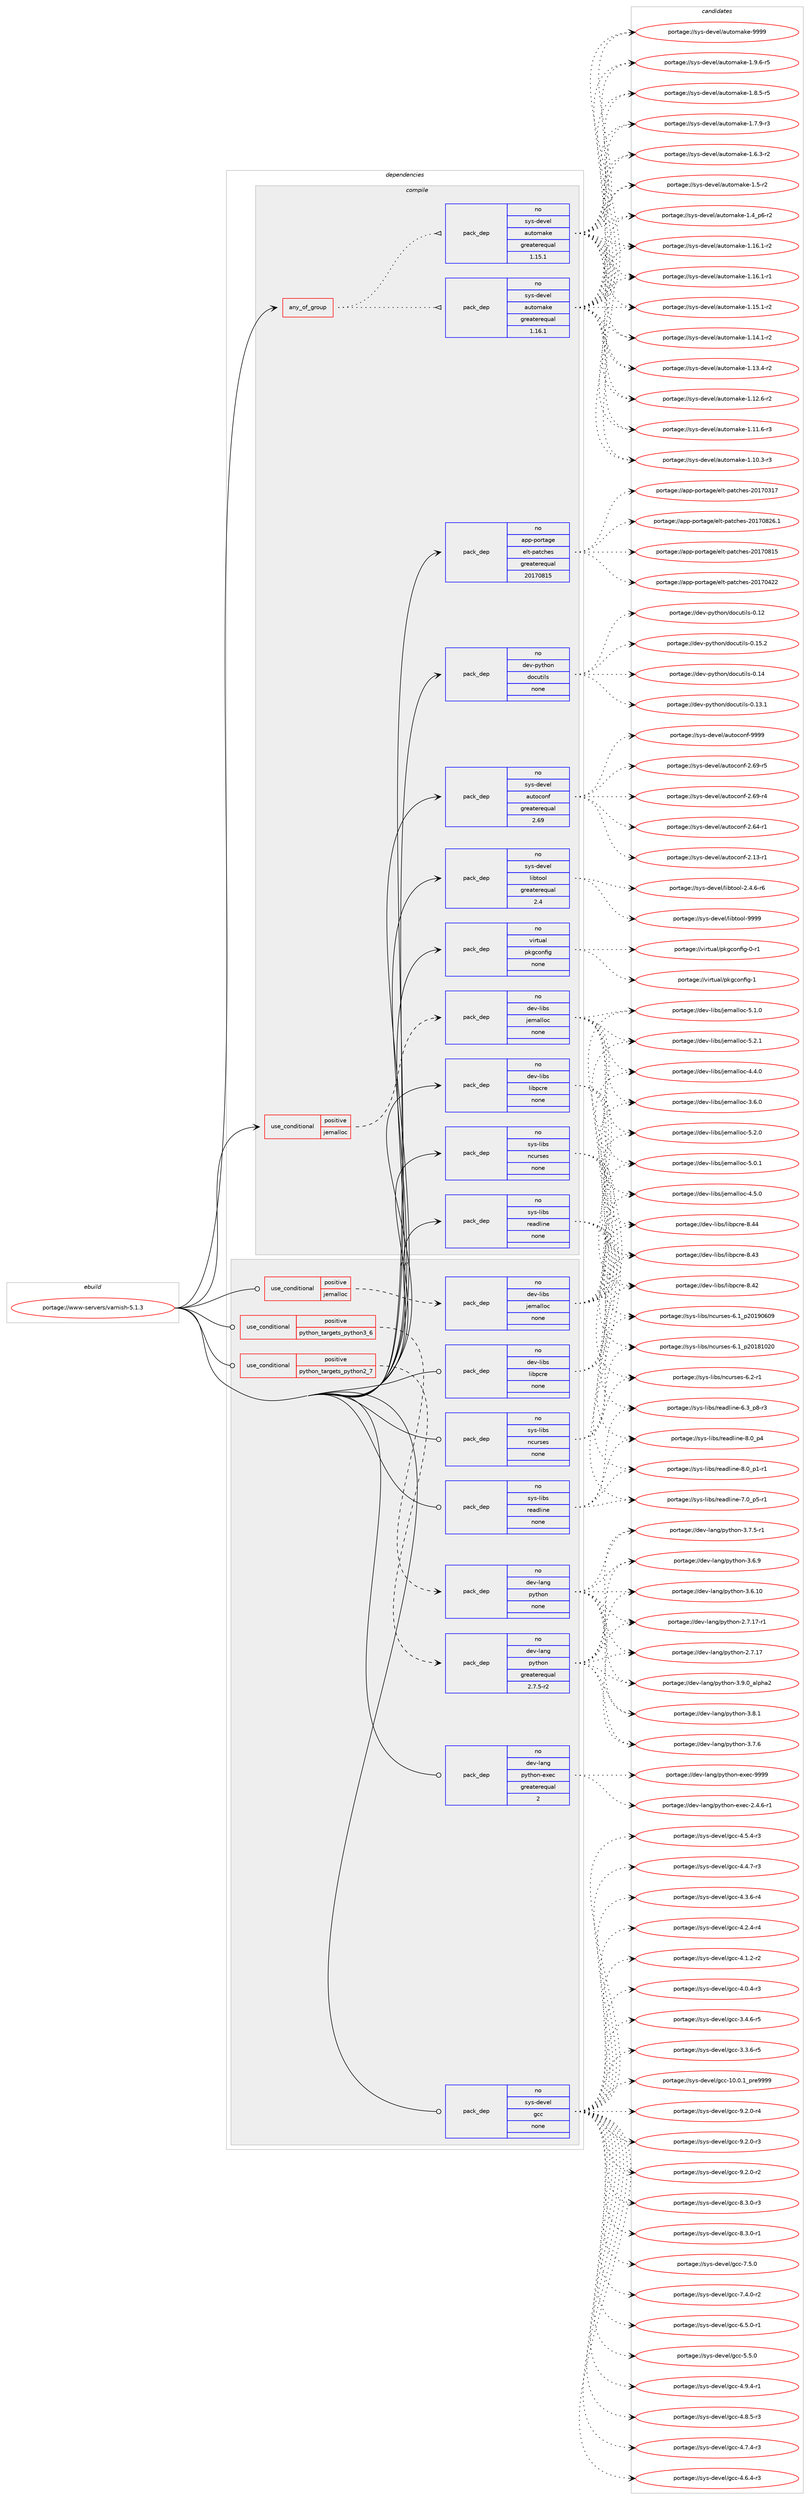 digraph prolog {

# *************
# Graph options
# *************

newrank=true;
concentrate=true;
compound=true;
graph [rankdir=LR,fontname=Helvetica,fontsize=10,ranksep=1.5];#, ranksep=2.5, nodesep=0.2];
edge  [arrowhead=vee];
node  [fontname=Helvetica,fontsize=10];

# **********
# The ebuild
# **********

subgraph cluster_leftcol {
color=gray;
rank=same;
label=<<i>ebuild</i>>;
id [label="portage://www-servers/varnish-5.1.3", color=red, width=4, href="../www-servers/varnish-5.1.3.svg"];
}

# ****************
# The dependencies
# ****************

subgraph cluster_midcol {
color=gray;
label=<<i>dependencies</i>>;
subgraph cluster_compile {
fillcolor="#eeeeee";
style=filled;
label=<<i>compile</i>>;
subgraph any447 {
dependency24217 [label=<<TABLE BORDER="0" CELLBORDER="1" CELLSPACING="0" CELLPADDING="4"><TR><TD CELLPADDING="10">any_of_group</TD></TR></TABLE>>, shape=none, color=red];subgraph pack20449 {
dependency24218 [label=<<TABLE BORDER="0" CELLBORDER="1" CELLSPACING="0" CELLPADDING="4" WIDTH="220"><TR><TD ROWSPAN="6" CELLPADDING="30">pack_dep</TD></TR><TR><TD WIDTH="110">no</TD></TR><TR><TD>sys-devel</TD></TR><TR><TD>automake</TD></TR><TR><TD>greaterequal</TD></TR><TR><TD>1.16.1</TD></TR></TABLE>>, shape=none, color=blue];
}
dependency24217:e -> dependency24218:w [weight=20,style="dotted",arrowhead="oinv"];
subgraph pack20450 {
dependency24219 [label=<<TABLE BORDER="0" CELLBORDER="1" CELLSPACING="0" CELLPADDING="4" WIDTH="220"><TR><TD ROWSPAN="6" CELLPADDING="30">pack_dep</TD></TR><TR><TD WIDTH="110">no</TD></TR><TR><TD>sys-devel</TD></TR><TR><TD>automake</TD></TR><TR><TD>greaterequal</TD></TR><TR><TD>1.15.1</TD></TR></TABLE>>, shape=none, color=blue];
}
dependency24217:e -> dependency24219:w [weight=20,style="dotted",arrowhead="oinv"];
}
id:e -> dependency24217:w [weight=20,style="solid",arrowhead="vee"];
subgraph cond3306 {
dependency24220 [label=<<TABLE BORDER="0" CELLBORDER="1" CELLSPACING="0" CELLPADDING="4"><TR><TD ROWSPAN="3" CELLPADDING="10">use_conditional</TD></TR><TR><TD>positive</TD></TR><TR><TD>jemalloc</TD></TR></TABLE>>, shape=none, color=red];
subgraph pack20451 {
dependency24221 [label=<<TABLE BORDER="0" CELLBORDER="1" CELLSPACING="0" CELLPADDING="4" WIDTH="220"><TR><TD ROWSPAN="6" CELLPADDING="30">pack_dep</TD></TR><TR><TD WIDTH="110">no</TD></TR><TR><TD>dev-libs</TD></TR><TR><TD>jemalloc</TD></TR><TR><TD>none</TD></TR><TR><TD></TD></TR></TABLE>>, shape=none, color=blue];
}
dependency24220:e -> dependency24221:w [weight=20,style="dashed",arrowhead="vee"];
}
id:e -> dependency24220:w [weight=20,style="solid",arrowhead="vee"];
subgraph pack20452 {
dependency24222 [label=<<TABLE BORDER="0" CELLBORDER="1" CELLSPACING="0" CELLPADDING="4" WIDTH="220"><TR><TD ROWSPAN="6" CELLPADDING="30">pack_dep</TD></TR><TR><TD WIDTH="110">no</TD></TR><TR><TD>app-portage</TD></TR><TR><TD>elt-patches</TD></TR><TR><TD>greaterequal</TD></TR><TR><TD>20170815</TD></TR></TABLE>>, shape=none, color=blue];
}
id:e -> dependency24222:w [weight=20,style="solid",arrowhead="vee"];
subgraph pack20453 {
dependency24223 [label=<<TABLE BORDER="0" CELLBORDER="1" CELLSPACING="0" CELLPADDING="4" WIDTH="220"><TR><TD ROWSPAN="6" CELLPADDING="30">pack_dep</TD></TR><TR><TD WIDTH="110">no</TD></TR><TR><TD>dev-libs</TD></TR><TR><TD>libpcre</TD></TR><TR><TD>none</TD></TR><TR><TD></TD></TR></TABLE>>, shape=none, color=blue];
}
id:e -> dependency24223:w [weight=20,style="solid",arrowhead="vee"];
subgraph pack20454 {
dependency24224 [label=<<TABLE BORDER="0" CELLBORDER="1" CELLSPACING="0" CELLPADDING="4" WIDTH="220"><TR><TD ROWSPAN="6" CELLPADDING="30">pack_dep</TD></TR><TR><TD WIDTH="110">no</TD></TR><TR><TD>dev-python</TD></TR><TR><TD>docutils</TD></TR><TR><TD>none</TD></TR><TR><TD></TD></TR></TABLE>>, shape=none, color=blue];
}
id:e -> dependency24224:w [weight=20,style="solid",arrowhead="vee"];
subgraph pack20455 {
dependency24225 [label=<<TABLE BORDER="0" CELLBORDER="1" CELLSPACING="0" CELLPADDING="4" WIDTH="220"><TR><TD ROWSPAN="6" CELLPADDING="30">pack_dep</TD></TR><TR><TD WIDTH="110">no</TD></TR><TR><TD>sys-devel</TD></TR><TR><TD>autoconf</TD></TR><TR><TD>greaterequal</TD></TR><TR><TD>2.69</TD></TR></TABLE>>, shape=none, color=blue];
}
id:e -> dependency24225:w [weight=20,style="solid",arrowhead="vee"];
subgraph pack20456 {
dependency24226 [label=<<TABLE BORDER="0" CELLBORDER="1" CELLSPACING="0" CELLPADDING="4" WIDTH="220"><TR><TD ROWSPAN="6" CELLPADDING="30">pack_dep</TD></TR><TR><TD WIDTH="110">no</TD></TR><TR><TD>sys-devel</TD></TR><TR><TD>libtool</TD></TR><TR><TD>greaterequal</TD></TR><TR><TD>2.4</TD></TR></TABLE>>, shape=none, color=blue];
}
id:e -> dependency24226:w [weight=20,style="solid",arrowhead="vee"];
subgraph pack20457 {
dependency24227 [label=<<TABLE BORDER="0" CELLBORDER="1" CELLSPACING="0" CELLPADDING="4" WIDTH="220"><TR><TD ROWSPAN="6" CELLPADDING="30">pack_dep</TD></TR><TR><TD WIDTH="110">no</TD></TR><TR><TD>sys-libs</TD></TR><TR><TD>ncurses</TD></TR><TR><TD>none</TD></TR><TR><TD></TD></TR></TABLE>>, shape=none, color=blue];
}
id:e -> dependency24227:w [weight=20,style="solid",arrowhead="vee"];
subgraph pack20458 {
dependency24228 [label=<<TABLE BORDER="0" CELLBORDER="1" CELLSPACING="0" CELLPADDING="4" WIDTH="220"><TR><TD ROWSPAN="6" CELLPADDING="30">pack_dep</TD></TR><TR><TD WIDTH="110">no</TD></TR><TR><TD>sys-libs</TD></TR><TR><TD>readline</TD></TR><TR><TD>none</TD></TR><TR><TD></TD></TR></TABLE>>, shape=none, color=blue];
}
id:e -> dependency24228:w [weight=20,style="solid",arrowhead="vee"];
subgraph pack20459 {
dependency24229 [label=<<TABLE BORDER="0" CELLBORDER="1" CELLSPACING="0" CELLPADDING="4" WIDTH="220"><TR><TD ROWSPAN="6" CELLPADDING="30">pack_dep</TD></TR><TR><TD WIDTH="110">no</TD></TR><TR><TD>virtual</TD></TR><TR><TD>pkgconfig</TD></TR><TR><TD>none</TD></TR><TR><TD></TD></TR></TABLE>>, shape=none, color=blue];
}
id:e -> dependency24229:w [weight=20,style="solid",arrowhead="vee"];
}
subgraph cluster_compileandrun {
fillcolor="#eeeeee";
style=filled;
label=<<i>compile and run</i>>;
}
subgraph cluster_run {
fillcolor="#eeeeee";
style=filled;
label=<<i>run</i>>;
subgraph cond3307 {
dependency24230 [label=<<TABLE BORDER="0" CELLBORDER="1" CELLSPACING="0" CELLPADDING="4"><TR><TD ROWSPAN="3" CELLPADDING="10">use_conditional</TD></TR><TR><TD>positive</TD></TR><TR><TD>jemalloc</TD></TR></TABLE>>, shape=none, color=red];
subgraph pack20460 {
dependency24231 [label=<<TABLE BORDER="0" CELLBORDER="1" CELLSPACING="0" CELLPADDING="4" WIDTH="220"><TR><TD ROWSPAN="6" CELLPADDING="30">pack_dep</TD></TR><TR><TD WIDTH="110">no</TD></TR><TR><TD>dev-libs</TD></TR><TR><TD>jemalloc</TD></TR><TR><TD>none</TD></TR><TR><TD></TD></TR></TABLE>>, shape=none, color=blue];
}
dependency24230:e -> dependency24231:w [weight=20,style="dashed",arrowhead="vee"];
}
id:e -> dependency24230:w [weight=20,style="solid",arrowhead="odot"];
subgraph cond3308 {
dependency24232 [label=<<TABLE BORDER="0" CELLBORDER="1" CELLSPACING="0" CELLPADDING="4"><TR><TD ROWSPAN="3" CELLPADDING="10">use_conditional</TD></TR><TR><TD>positive</TD></TR><TR><TD>python_targets_python2_7</TD></TR></TABLE>>, shape=none, color=red];
subgraph pack20461 {
dependency24233 [label=<<TABLE BORDER="0" CELLBORDER="1" CELLSPACING="0" CELLPADDING="4" WIDTH="220"><TR><TD ROWSPAN="6" CELLPADDING="30">pack_dep</TD></TR><TR><TD WIDTH="110">no</TD></TR><TR><TD>dev-lang</TD></TR><TR><TD>python</TD></TR><TR><TD>greaterequal</TD></TR><TR><TD>2.7.5-r2</TD></TR></TABLE>>, shape=none, color=blue];
}
dependency24232:e -> dependency24233:w [weight=20,style="dashed",arrowhead="vee"];
}
id:e -> dependency24232:w [weight=20,style="solid",arrowhead="odot"];
subgraph cond3309 {
dependency24234 [label=<<TABLE BORDER="0" CELLBORDER="1" CELLSPACING="0" CELLPADDING="4"><TR><TD ROWSPAN="3" CELLPADDING="10">use_conditional</TD></TR><TR><TD>positive</TD></TR><TR><TD>python_targets_python3_6</TD></TR></TABLE>>, shape=none, color=red];
subgraph pack20462 {
dependency24235 [label=<<TABLE BORDER="0" CELLBORDER="1" CELLSPACING="0" CELLPADDING="4" WIDTH="220"><TR><TD ROWSPAN="6" CELLPADDING="30">pack_dep</TD></TR><TR><TD WIDTH="110">no</TD></TR><TR><TD>dev-lang</TD></TR><TR><TD>python</TD></TR><TR><TD>none</TD></TR><TR><TD></TD></TR></TABLE>>, shape=none, color=blue];
}
dependency24234:e -> dependency24235:w [weight=20,style="dashed",arrowhead="vee"];
}
id:e -> dependency24234:w [weight=20,style="solid",arrowhead="odot"];
subgraph pack20463 {
dependency24236 [label=<<TABLE BORDER="0" CELLBORDER="1" CELLSPACING="0" CELLPADDING="4" WIDTH="220"><TR><TD ROWSPAN="6" CELLPADDING="30">pack_dep</TD></TR><TR><TD WIDTH="110">no</TD></TR><TR><TD>dev-lang</TD></TR><TR><TD>python-exec</TD></TR><TR><TD>greaterequal</TD></TR><TR><TD>2</TD></TR></TABLE>>, shape=none, color=blue];
}
id:e -> dependency24236:w [weight=20,style="solid",arrowhead="odot"];
subgraph pack20464 {
dependency24237 [label=<<TABLE BORDER="0" CELLBORDER="1" CELLSPACING="0" CELLPADDING="4" WIDTH="220"><TR><TD ROWSPAN="6" CELLPADDING="30">pack_dep</TD></TR><TR><TD WIDTH="110">no</TD></TR><TR><TD>dev-libs</TD></TR><TR><TD>libpcre</TD></TR><TR><TD>none</TD></TR><TR><TD></TD></TR></TABLE>>, shape=none, color=blue];
}
id:e -> dependency24237:w [weight=20,style="solid",arrowhead="odot"];
subgraph pack20465 {
dependency24238 [label=<<TABLE BORDER="0" CELLBORDER="1" CELLSPACING="0" CELLPADDING="4" WIDTH="220"><TR><TD ROWSPAN="6" CELLPADDING="30">pack_dep</TD></TR><TR><TD WIDTH="110">no</TD></TR><TR><TD>sys-devel</TD></TR><TR><TD>gcc</TD></TR><TR><TD>none</TD></TR><TR><TD></TD></TR></TABLE>>, shape=none, color=blue];
}
id:e -> dependency24238:w [weight=20,style="solid",arrowhead="odot"];
subgraph pack20466 {
dependency24239 [label=<<TABLE BORDER="0" CELLBORDER="1" CELLSPACING="0" CELLPADDING="4" WIDTH="220"><TR><TD ROWSPAN="6" CELLPADDING="30">pack_dep</TD></TR><TR><TD WIDTH="110">no</TD></TR><TR><TD>sys-libs</TD></TR><TR><TD>ncurses</TD></TR><TR><TD>none</TD></TR><TR><TD></TD></TR></TABLE>>, shape=none, color=blue];
}
id:e -> dependency24239:w [weight=20,style="solid",arrowhead="odot"];
subgraph pack20467 {
dependency24240 [label=<<TABLE BORDER="0" CELLBORDER="1" CELLSPACING="0" CELLPADDING="4" WIDTH="220"><TR><TD ROWSPAN="6" CELLPADDING="30">pack_dep</TD></TR><TR><TD WIDTH="110">no</TD></TR><TR><TD>sys-libs</TD></TR><TR><TD>readline</TD></TR><TR><TD>none</TD></TR><TR><TD></TD></TR></TABLE>>, shape=none, color=blue];
}
id:e -> dependency24240:w [weight=20,style="solid",arrowhead="odot"];
}
}

# **************
# The candidates
# **************

subgraph cluster_choices {
rank=same;
color=gray;
label=<<i>candidates</i>>;

subgraph choice20449 {
color=black;
nodesep=1;
choice115121115451001011181011084797117116111109971071014557575757 [label="portage://sys-devel/automake-9999", color=red, width=4,href="../sys-devel/automake-9999.svg"];
choice115121115451001011181011084797117116111109971071014549465746544511453 [label="portage://sys-devel/automake-1.9.6-r5", color=red, width=4,href="../sys-devel/automake-1.9.6-r5.svg"];
choice115121115451001011181011084797117116111109971071014549465646534511453 [label="portage://sys-devel/automake-1.8.5-r5", color=red, width=4,href="../sys-devel/automake-1.8.5-r5.svg"];
choice115121115451001011181011084797117116111109971071014549465546574511451 [label="portage://sys-devel/automake-1.7.9-r3", color=red, width=4,href="../sys-devel/automake-1.7.9-r3.svg"];
choice115121115451001011181011084797117116111109971071014549465446514511450 [label="portage://sys-devel/automake-1.6.3-r2", color=red, width=4,href="../sys-devel/automake-1.6.3-r2.svg"];
choice11512111545100101118101108479711711611110997107101454946534511450 [label="portage://sys-devel/automake-1.5-r2", color=red, width=4,href="../sys-devel/automake-1.5-r2.svg"];
choice115121115451001011181011084797117116111109971071014549465295112544511450 [label="portage://sys-devel/automake-1.4_p6-r2", color=red, width=4,href="../sys-devel/automake-1.4_p6-r2.svg"];
choice11512111545100101118101108479711711611110997107101454946495446494511450 [label="portage://sys-devel/automake-1.16.1-r2", color=red, width=4,href="../sys-devel/automake-1.16.1-r2.svg"];
choice11512111545100101118101108479711711611110997107101454946495446494511449 [label="portage://sys-devel/automake-1.16.1-r1", color=red, width=4,href="../sys-devel/automake-1.16.1-r1.svg"];
choice11512111545100101118101108479711711611110997107101454946495346494511450 [label="portage://sys-devel/automake-1.15.1-r2", color=red, width=4,href="../sys-devel/automake-1.15.1-r2.svg"];
choice11512111545100101118101108479711711611110997107101454946495246494511450 [label="portage://sys-devel/automake-1.14.1-r2", color=red, width=4,href="../sys-devel/automake-1.14.1-r2.svg"];
choice11512111545100101118101108479711711611110997107101454946495146524511450 [label="portage://sys-devel/automake-1.13.4-r2", color=red, width=4,href="../sys-devel/automake-1.13.4-r2.svg"];
choice11512111545100101118101108479711711611110997107101454946495046544511450 [label="portage://sys-devel/automake-1.12.6-r2", color=red, width=4,href="../sys-devel/automake-1.12.6-r2.svg"];
choice11512111545100101118101108479711711611110997107101454946494946544511451 [label="portage://sys-devel/automake-1.11.6-r3", color=red, width=4,href="../sys-devel/automake-1.11.6-r3.svg"];
choice11512111545100101118101108479711711611110997107101454946494846514511451 [label="portage://sys-devel/automake-1.10.3-r3", color=red, width=4,href="../sys-devel/automake-1.10.3-r3.svg"];
dependency24218:e -> choice115121115451001011181011084797117116111109971071014557575757:w [style=dotted,weight="100"];
dependency24218:e -> choice115121115451001011181011084797117116111109971071014549465746544511453:w [style=dotted,weight="100"];
dependency24218:e -> choice115121115451001011181011084797117116111109971071014549465646534511453:w [style=dotted,weight="100"];
dependency24218:e -> choice115121115451001011181011084797117116111109971071014549465546574511451:w [style=dotted,weight="100"];
dependency24218:e -> choice115121115451001011181011084797117116111109971071014549465446514511450:w [style=dotted,weight="100"];
dependency24218:e -> choice11512111545100101118101108479711711611110997107101454946534511450:w [style=dotted,weight="100"];
dependency24218:e -> choice115121115451001011181011084797117116111109971071014549465295112544511450:w [style=dotted,weight="100"];
dependency24218:e -> choice11512111545100101118101108479711711611110997107101454946495446494511450:w [style=dotted,weight="100"];
dependency24218:e -> choice11512111545100101118101108479711711611110997107101454946495446494511449:w [style=dotted,weight="100"];
dependency24218:e -> choice11512111545100101118101108479711711611110997107101454946495346494511450:w [style=dotted,weight="100"];
dependency24218:e -> choice11512111545100101118101108479711711611110997107101454946495246494511450:w [style=dotted,weight="100"];
dependency24218:e -> choice11512111545100101118101108479711711611110997107101454946495146524511450:w [style=dotted,weight="100"];
dependency24218:e -> choice11512111545100101118101108479711711611110997107101454946495046544511450:w [style=dotted,weight="100"];
dependency24218:e -> choice11512111545100101118101108479711711611110997107101454946494946544511451:w [style=dotted,weight="100"];
dependency24218:e -> choice11512111545100101118101108479711711611110997107101454946494846514511451:w [style=dotted,weight="100"];
}
subgraph choice20450 {
color=black;
nodesep=1;
choice115121115451001011181011084797117116111109971071014557575757 [label="portage://sys-devel/automake-9999", color=red, width=4,href="../sys-devel/automake-9999.svg"];
choice115121115451001011181011084797117116111109971071014549465746544511453 [label="portage://sys-devel/automake-1.9.6-r5", color=red, width=4,href="../sys-devel/automake-1.9.6-r5.svg"];
choice115121115451001011181011084797117116111109971071014549465646534511453 [label="portage://sys-devel/automake-1.8.5-r5", color=red, width=4,href="../sys-devel/automake-1.8.5-r5.svg"];
choice115121115451001011181011084797117116111109971071014549465546574511451 [label="portage://sys-devel/automake-1.7.9-r3", color=red, width=4,href="../sys-devel/automake-1.7.9-r3.svg"];
choice115121115451001011181011084797117116111109971071014549465446514511450 [label="portage://sys-devel/automake-1.6.3-r2", color=red, width=4,href="../sys-devel/automake-1.6.3-r2.svg"];
choice11512111545100101118101108479711711611110997107101454946534511450 [label="portage://sys-devel/automake-1.5-r2", color=red, width=4,href="../sys-devel/automake-1.5-r2.svg"];
choice115121115451001011181011084797117116111109971071014549465295112544511450 [label="portage://sys-devel/automake-1.4_p6-r2", color=red, width=4,href="../sys-devel/automake-1.4_p6-r2.svg"];
choice11512111545100101118101108479711711611110997107101454946495446494511450 [label="portage://sys-devel/automake-1.16.1-r2", color=red, width=4,href="../sys-devel/automake-1.16.1-r2.svg"];
choice11512111545100101118101108479711711611110997107101454946495446494511449 [label="portage://sys-devel/automake-1.16.1-r1", color=red, width=4,href="../sys-devel/automake-1.16.1-r1.svg"];
choice11512111545100101118101108479711711611110997107101454946495346494511450 [label="portage://sys-devel/automake-1.15.1-r2", color=red, width=4,href="../sys-devel/automake-1.15.1-r2.svg"];
choice11512111545100101118101108479711711611110997107101454946495246494511450 [label="portage://sys-devel/automake-1.14.1-r2", color=red, width=4,href="../sys-devel/automake-1.14.1-r2.svg"];
choice11512111545100101118101108479711711611110997107101454946495146524511450 [label="portage://sys-devel/automake-1.13.4-r2", color=red, width=4,href="../sys-devel/automake-1.13.4-r2.svg"];
choice11512111545100101118101108479711711611110997107101454946495046544511450 [label="portage://sys-devel/automake-1.12.6-r2", color=red, width=4,href="../sys-devel/automake-1.12.6-r2.svg"];
choice11512111545100101118101108479711711611110997107101454946494946544511451 [label="portage://sys-devel/automake-1.11.6-r3", color=red, width=4,href="../sys-devel/automake-1.11.6-r3.svg"];
choice11512111545100101118101108479711711611110997107101454946494846514511451 [label="portage://sys-devel/automake-1.10.3-r3", color=red, width=4,href="../sys-devel/automake-1.10.3-r3.svg"];
dependency24219:e -> choice115121115451001011181011084797117116111109971071014557575757:w [style=dotted,weight="100"];
dependency24219:e -> choice115121115451001011181011084797117116111109971071014549465746544511453:w [style=dotted,weight="100"];
dependency24219:e -> choice115121115451001011181011084797117116111109971071014549465646534511453:w [style=dotted,weight="100"];
dependency24219:e -> choice115121115451001011181011084797117116111109971071014549465546574511451:w [style=dotted,weight="100"];
dependency24219:e -> choice115121115451001011181011084797117116111109971071014549465446514511450:w [style=dotted,weight="100"];
dependency24219:e -> choice11512111545100101118101108479711711611110997107101454946534511450:w [style=dotted,weight="100"];
dependency24219:e -> choice115121115451001011181011084797117116111109971071014549465295112544511450:w [style=dotted,weight="100"];
dependency24219:e -> choice11512111545100101118101108479711711611110997107101454946495446494511450:w [style=dotted,weight="100"];
dependency24219:e -> choice11512111545100101118101108479711711611110997107101454946495446494511449:w [style=dotted,weight="100"];
dependency24219:e -> choice11512111545100101118101108479711711611110997107101454946495346494511450:w [style=dotted,weight="100"];
dependency24219:e -> choice11512111545100101118101108479711711611110997107101454946495246494511450:w [style=dotted,weight="100"];
dependency24219:e -> choice11512111545100101118101108479711711611110997107101454946495146524511450:w [style=dotted,weight="100"];
dependency24219:e -> choice11512111545100101118101108479711711611110997107101454946495046544511450:w [style=dotted,weight="100"];
dependency24219:e -> choice11512111545100101118101108479711711611110997107101454946494946544511451:w [style=dotted,weight="100"];
dependency24219:e -> choice11512111545100101118101108479711711611110997107101454946494846514511451:w [style=dotted,weight="100"];
}
subgraph choice20451 {
color=black;
nodesep=1;
choice1001011184510810598115471061011099710810811199455346504649 [label="portage://dev-libs/jemalloc-5.2.1", color=red, width=4,href="../dev-libs/jemalloc-5.2.1.svg"];
choice1001011184510810598115471061011099710810811199455346504648 [label="portage://dev-libs/jemalloc-5.2.0", color=red, width=4,href="../dev-libs/jemalloc-5.2.0.svg"];
choice1001011184510810598115471061011099710810811199455346494648 [label="portage://dev-libs/jemalloc-5.1.0", color=red, width=4,href="../dev-libs/jemalloc-5.1.0.svg"];
choice1001011184510810598115471061011099710810811199455346484649 [label="portage://dev-libs/jemalloc-5.0.1", color=red, width=4,href="../dev-libs/jemalloc-5.0.1.svg"];
choice1001011184510810598115471061011099710810811199455246534648 [label="portage://dev-libs/jemalloc-4.5.0", color=red, width=4,href="../dev-libs/jemalloc-4.5.0.svg"];
choice1001011184510810598115471061011099710810811199455246524648 [label="portage://dev-libs/jemalloc-4.4.0", color=red, width=4,href="../dev-libs/jemalloc-4.4.0.svg"];
choice1001011184510810598115471061011099710810811199455146544648 [label="portage://dev-libs/jemalloc-3.6.0", color=red, width=4,href="../dev-libs/jemalloc-3.6.0.svg"];
dependency24221:e -> choice1001011184510810598115471061011099710810811199455346504649:w [style=dotted,weight="100"];
dependency24221:e -> choice1001011184510810598115471061011099710810811199455346504648:w [style=dotted,weight="100"];
dependency24221:e -> choice1001011184510810598115471061011099710810811199455346494648:w [style=dotted,weight="100"];
dependency24221:e -> choice1001011184510810598115471061011099710810811199455346484649:w [style=dotted,weight="100"];
dependency24221:e -> choice1001011184510810598115471061011099710810811199455246534648:w [style=dotted,weight="100"];
dependency24221:e -> choice1001011184510810598115471061011099710810811199455246524648:w [style=dotted,weight="100"];
dependency24221:e -> choice1001011184510810598115471061011099710810811199455146544648:w [style=dotted,weight="100"];
}
subgraph choice20452 {
color=black;
nodesep=1;
choice971121124511211111411697103101471011081164511297116991041011154550484955485650544649 [label="portage://app-portage/elt-patches-20170826.1", color=red, width=4,href="../app-portage/elt-patches-20170826.1.svg"];
choice97112112451121111141169710310147101108116451129711699104101115455048495548564953 [label="portage://app-portage/elt-patches-20170815", color=red, width=4,href="../app-portage/elt-patches-20170815.svg"];
choice97112112451121111141169710310147101108116451129711699104101115455048495548525050 [label="portage://app-portage/elt-patches-20170422", color=red, width=4,href="../app-portage/elt-patches-20170422.svg"];
choice97112112451121111141169710310147101108116451129711699104101115455048495548514955 [label="portage://app-portage/elt-patches-20170317", color=red, width=4,href="../app-portage/elt-patches-20170317.svg"];
dependency24222:e -> choice971121124511211111411697103101471011081164511297116991041011154550484955485650544649:w [style=dotted,weight="100"];
dependency24222:e -> choice97112112451121111141169710310147101108116451129711699104101115455048495548564953:w [style=dotted,weight="100"];
dependency24222:e -> choice97112112451121111141169710310147101108116451129711699104101115455048495548525050:w [style=dotted,weight="100"];
dependency24222:e -> choice97112112451121111141169710310147101108116451129711699104101115455048495548514955:w [style=dotted,weight="100"];
}
subgraph choice20453 {
color=black;
nodesep=1;
choice10010111845108105981154710810598112991141014556465252 [label="portage://dev-libs/libpcre-8.44", color=red, width=4,href="../dev-libs/libpcre-8.44.svg"];
choice10010111845108105981154710810598112991141014556465251 [label="portage://dev-libs/libpcre-8.43", color=red, width=4,href="../dev-libs/libpcre-8.43.svg"];
choice10010111845108105981154710810598112991141014556465250 [label="portage://dev-libs/libpcre-8.42", color=red, width=4,href="../dev-libs/libpcre-8.42.svg"];
dependency24223:e -> choice10010111845108105981154710810598112991141014556465252:w [style=dotted,weight="100"];
dependency24223:e -> choice10010111845108105981154710810598112991141014556465251:w [style=dotted,weight="100"];
dependency24223:e -> choice10010111845108105981154710810598112991141014556465250:w [style=dotted,weight="100"];
}
subgraph choice20454 {
color=black;
nodesep=1;
choice10010111845112121116104111110471001119911711610510811545484649534650 [label="portage://dev-python/docutils-0.15.2", color=red, width=4,href="../dev-python/docutils-0.15.2.svg"];
choice1001011184511212111610411111047100111991171161051081154548464952 [label="portage://dev-python/docutils-0.14", color=red, width=4,href="../dev-python/docutils-0.14.svg"];
choice10010111845112121116104111110471001119911711610510811545484649514649 [label="portage://dev-python/docutils-0.13.1", color=red, width=4,href="../dev-python/docutils-0.13.1.svg"];
choice1001011184511212111610411111047100111991171161051081154548464950 [label="portage://dev-python/docutils-0.12", color=red, width=4,href="../dev-python/docutils-0.12.svg"];
dependency24224:e -> choice10010111845112121116104111110471001119911711610510811545484649534650:w [style=dotted,weight="100"];
dependency24224:e -> choice1001011184511212111610411111047100111991171161051081154548464952:w [style=dotted,weight="100"];
dependency24224:e -> choice10010111845112121116104111110471001119911711610510811545484649514649:w [style=dotted,weight="100"];
dependency24224:e -> choice1001011184511212111610411111047100111991171161051081154548464950:w [style=dotted,weight="100"];
}
subgraph choice20455 {
color=black;
nodesep=1;
choice115121115451001011181011084797117116111991111101024557575757 [label="portage://sys-devel/autoconf-9999", color=red, width=4,href="../sys-devel/autoconf-9999.svg"];
choice1151211154510010111810110847971171161119911111010245504654574511453 [label="portage://sys-devel/autoconf-2.69-r5", color=red, width=4,href="../sys-devel/autoconf-2.69-r5.svg"];
choice1151211154510010111810110847971171161119911111010245504654574511452 [label="portage://sys-devel/autoconf-2.69-r4", color=red, width=4,href="../sys-devel/autoconf-2.69-r4.svg"];
choice1151211154510010111810110847971171161119911111010245504654524511449 [label="portage://sys-devel/autoconf-2.64-r1", color=red, width=4,href="../sys-devel/autoconf-2.64-r1.svg"];
choice1151211154510010111810110847971171161119911111010245504649514511449 [label="portage://sys-devel/autoconf-2.13-r1", color=red, width=4,href="../sys-devel/autoconf-2.13-r1.svg"];
dependency24225:e -> choice115121115451001011181011084797117116111991111101024557575757:w [style=dotted,weight="100"];
dependency24225:e -> choice1151211154510010111810110847971171161119911111010245504654574511453:w [style=dotted,weight="100"];
dependency24225:e -> choice1151211154510010111810110847971171161119911111010245504654574511452:w [style=dotted,weight="100"];
dependency24225:e -> choice1151211154510010111810110847971171161119911111010245504654524511449:w [style=dotted,weight="100"];
dependency24225:e -> choice1151211154510010111810110847971171161119911111010245504649514511449:w [style=dotted,weight="100"];
}
subgraph choice20456 {
color=black;
nodesep=1;
choice1151211154510010111810110847108105981161111111084557575757 [label="portage://sys-devel/libtool-9999", color=red, width=4,href="../sys-devel/libtool-9999.svg"];
choice1151211154510010111810110847108105981161111111084550465246544511454 [label="portage://sys-devel/libtool-2.4.6-r6", color=red, width=4,href="../sys-devel/libtool-2.4.6-r6.svg"];
dependency24226:e -> choice1151211154510010111810110847108105981161111111084557575757:w [style=dotted,weight="100"];
dependency24226:e -> choice1151211154510010111810110847108105981161111111084550465246544511454:w [style=dotted,weight="100"];
}
subgraph choice20457 {
color=black;
nodesep=1;
choice11512111545108105981154711099117114115101115455446504511449 [label="portage://sys-libs/ncurses-6.2-r1", color=red, width=4,href="../sys-libs/ncurses-6.2-r1.svg"];
choice1151211154510810598115471109911711411510111545544649951125048495748544857 [label="portage://sys-libs/ncurses-6.1_p20190609", color=red, width=4,href="../sys-libs/ncurses-6.1_p20190609.svg"];
choice1151211154510810598115471109911711411510111545544649951125048495649485048 [label="portage://sys-libs/ncurses-6.1_p20181020", color=red, width=4,href="../sys-libs/ncurses-6.1_p20181020.svg"];
dependency24227:e -> choice11512111545108105981154711099117114115101115455446504511449:w [style=dotted,weight="100"];
dependency24227:e -> choice1151211154510810598115471109911711411510111545544649951125048495748544857:w [style=dotted,weight="100"];
dependency24227:e -> choice1151211154510810598115471109911711411510111545544649951125048495649485048:w [style=dotted,weight="100"];
}
subgraph choice20458 {
color=black;
nodesep=1;
choice11512111545108105981154711410197100108105110101455646489511252 [label="portage://sys-libs/readline-8.0_p4", color=red, width=4,href="../sys-libs/readline-8.0_p4.svg"];
choice115121115451081059811547114101971001081051101014556464895112494511449 [label="portage://sys-libs/readline-8.0_p1-r1", color=red, width=4,href="../sys-libs/readline-8.0_p1-r1.svg"];
choice115121115451081059811547114101971001081051101014555464895112534511449 [label="portage://sys-libs/readline-7.0_p5-r1", color=red, width=4,href="../sys-libs/readline-7.0_p5-r1.svg"];
choice115121115451081059811547114101971001081051101014554465195112564511451 [label="portage://sys-libs/readline-6.3_p8-r3", color=red, width=4,href="../sys-libs/readline-6.3_p8-r3.svg"];
dependency24228:e -> choice11512111545108105981154711410197100108105110101455646489511252:w [style=dotted,weight="100"];
dependency24228:e -> choice115121115451081059811547114101971001081051101014556464895112494511449:w [style=dotted,weight="100"];
dependency24228:e -> choice115121115451081059811547114101971001081051101014555464895112534511449:w [style=dotted,weight="100"];
dependency24228:e -> choice115121115451081059811547114101971001081051101014554465195112564511451:w [style=dotted,weight="100"];
}
subgraph choice20459 {
color=black;
nodesep=1;
choice1181051141161179710847112107103991111101021051034549 [label="portage://virtual/pkgconfig-1", color=red, width=4,href="../virtual/pkgconfig-1.svg"];
choice11810511411611797108471121071039911111010210510345484511449 [label="portage://virtual/pkgconfig-0-r1", color=red, width=4,href="../virtual/pkgconfig-0-r1.svg"];
dependency24229:e -> choice1181051141161179710847112107103991111101021051034549:w [style=dotted,weight="100"];
dependency24229:e -> choice11810511411611797108471121071039911111010210510345484511449:w [style=dotted,weight="100"];
}
subgraph choice20460 {
color=black;
nodesep=1;
choice1001011184510810598115471061011099710810811199455346504649 [label="portage://dev-libs/jemalloc-5.2.1", color=red, width=4,href="../dev-libs/jemalloc-5.2.1.svg"];
choice1001011184510810598115471061011099710810811199455346504648 [label="portage://dev-libs/jemalloc-5.2.0", color=red, width=4,href="../dev-libs/jemalloc-5.2.0.svg"];
choice1001011184510810598115471061011099710810811199455346494648 [label="portage://dev-libs/jemalloc-5.1.0", color=red, width=4,href="../dev-libs/jemalloc-5.1.0.svg"];
choice1001011184510810598115471061011099710810811199455346484649 [label="portage://dev-libs/jemalloc-5.0.1", color=red, width=4,href="../dev-libs/jemalloc-5.0.1.svg"];
choice1001011184510810598115471061011099710810811199455246534648 [label="portage://dev-libs/jemalloc-4.5.0", color=red, width=4,href="../dev-libs/jemalloc-4.5.0.svg"];
choice1001011184510810598115471061011099710810811199455246524648 [label="portage://dev-libs/jemalloc-4.4.0", color=red, width=4,href="../dev-libs/jemalloc-4.4.0.svg"];
choice1001011184510810598115471061011099710810811199455146544648 [label="portage://dev-libs/jemalloc-3.6.0", color=red, width=4,href="../dev-libs/jemalloc-3.6.0.svg"];
dependency24231:e -> choice1001011184510810598115471061011099710810811199455346504649:w [style=dotted,weight="100"];
dependency24231:e -> choice1001011184510810598115471061011099710810811199455346504648:w [style=dotted,weight="100"];
dependency24231:e -> choice1001011184510810598115471061011099710810811199455346494648:w [style=dotted,weight="100"];
dependency24231:e -> choice1001011184510810598115471061011099710810811199455346484649:w [style=dotted,weight="100"];
dependency24231:e -> choice1001011184510810598115471061011099710810811199455246534648:w [style=dotted,weight="100"];
dependency24231:e -> choice1001011184510810598115471061011099710810811199455246524648:w [style=dotted,weight="100"];
dependency24231:e -> choice1001011184510810598115471061011099710810811199455146544648:w [style=dotted,weight="100"];
}
subgraph choice20461 {
color=black;
nodesep=1;
choice10010111845108971101034711212111610411111045514657464895971081121049750 [label="portage://dev-lang/python-3.9.0_alpha2", color=red, width=4,href="../dev-lang/python-3.9.0_alpha2.svg"];
choice100101118451089711010347112121116104111110455146564649 [label="portage://dev-lang/python-3.8.1", color=red, width=4,href="../dev-lang/python-3.8.1.svg"];
choice100101118451089711010347112121116104111110455146554654 [label="portage://dev-lang/python-3.7.6", color=red, width=4,href="../dev-lang/python-3.7.6.svg"];
choice1001011184510897110103471121211161041111104551465546534511449 [label="portage://dev-lang/python-3.7.5-r1", color=red, width=4,href="../dev-lang/python-3.7.5-r1.svg"];
choice100101118451089711010347112121116104111110455146544657 [label="portage://dev-lang/python-3.6.9", color=red, width=4,href="../dev-lang/python-3.6.9.svg"];
choice10010111845108971101034711212111610411111045514654464948 [label="portage://dev-lang/python-3.6.10", color=red, width=4,href="../dev-lang/python-3.6.10.svg"];
choice100101118451089711010347112121116104111110455046554649554511449 [label="portage://dev-lang/python-2.7.17-r1", color=red, width=4,href="../dev-lang/python-2.7.17-r1.svg"];
choice10010111845108971101034711212111610411111045504655464955 [label="portage://dev-lang/python-2.7.17", color=red, width=4,href="../dev-lang/python-2.7.17.svg"];
dependency24233:e -> choice10010111845108971101034711212111610411111045514657464895971081121049750:w [style=dotted,weight="100"];
dependency24233:e -> choice100101118451089711010347112121116104111110455146564649:w [style=dotted,weight="100"];
dependency24233:e -> choice100101118451089711010347112121116104111110455146554654:w [style=dotted,weight="100"];
dependency24233:e -> choice1001011184510897110103471121211161041111104551465546534511449:w [style=dotted,weight="100"];
dependency24233:e -> choice100101118451089711010347112121116104111110455146544657:w [style=dotted,weight="100"];
dependency24233:e -> choice10010111845108971101034711212111610411111045514654464948:w [style=dotted,weight="100"];
dependency24233:e -> choice100101118451089711010347112121116104111110455046554649554511449:w [style=dotted,weight="100"];
dependency24233:e -> choice10010111845108971101034711212111610411111045504655464955:w [style=dotted,weight="100"];
}
subgraph choice20462 {
color=black;
nodesep=1;
choice10010111845108971101034711212111610411111045514657464895971081121049750 [label="portage://dev-lang/python-3.9.0_alpha2", color=red, width=4,href="../dev-lang/python-3.9.0_alpha2.svg"];
choice100101118451089711010347112121116104111110455146564649 [label="portage://dev-lang/python-3.8.1", color=red, width=4,href="../dev-lang/python-3.8.1.svg"];
choice100101118451089711010347112121116104111110455146554654 [label="portage://dev-lang/python-3.7.6", color=red, width=4,href="../dev-lang/python-3.7.6.svg"];
choice1001011184510897110103471121211161041111104551465546534511449 [label="portage://dev-lang/python-3.7.5-r1", color=red, width=4,href="../dev-lang/python-3.7.5-r1.svg"];
choice100101118451089711010347112121116104111110455146544657 [label="portage://dev-lang/python-3.6.9", color=red, width=4,href="../dev-lang/python-3.6.9.svg"];
choice10010111845108971101034711212111610411111045514654464948 [label="portage://dev-lang/python-3.6.10", color=red, width=4,href="../dev-lang/python-3.6.10.svg"];
choice100101118451089711010347112121116104111110455046554649554511449 [label="portage://dev-lang/python-2.7.17-r1", color=red, width=4,href="../dev-lang/python-2.7.17-r1.svg"];
choice10010111845108971101034711212111610411111045504655464955 [label="portage://dev-lang/python-2.7.17", color=red, width=4,href="../dev-lang/python-2.7.17.svg"];
dependency24235:e -> choice10010111845108971101034711212111610411111045514657464895971081121049750:w [style=dotted,weight="100"];
dependency24235:e -> choice100101118451089711010347112121116104111110455146564649:w [style=dotted,weight="100"];
dependency24235:e -> choice100101118451089711010347112121116104111110455146554654:w [style=dotted,weight="100"];
dependency24235:e -> choice1001011184510897110103471121211161041111104551465546534511449:w [style=dotted,weight="100"];
dependency24235:e -> choice100101118451089711010347112121116104111110455146544657:w [style=dotted,weight="100"];
dependency24235:e -> choice10010111845108971101034711212111610411111045514654464948:w [style=dotted,weight="100"];
dependency24235:e -> choice100101118451089711010347112121116104111110455046554649554511449:w [style=dotted,weight="100"];
dependency24235:e -> choice10010111845108971101034711212111610411111045504655464955:w [style=dotted,weight="100"];
}
subgraph choice20463 {
color=black;
nodesep=1;
choice10010111845108971101034711212111610411111045101120101994557575757 [label="portage://dev-lang/python-exec-9999", color=red, width=4,href="../dev-lang/python-exec-9999.svg"];
choice10010111845108971101034711212111610411111045101120101994550465246544511449 [label="portage://dev-lang/python-exec-2.4.6-r1", color=red, width=4,href="../dev-lang/python-exec-2.4.6-r1.svg"];
dependency24236:e -> choice10010111845108971101034711212111610411111045101120101994557575757:w [style=dotted,weight="100"];
dependency24236:e -> choice10010111845108971101034711212111610411111045101120101994550465246544511449:w [style=dotted,weight="100"];
}
subgraph choice20464 {
color=black;
nodesep=1;
choice10010111845108105981154710810598112991141014556465252 [label="portage://dev-libs/libpcre-8.44", color=red, width=4,href="../dev-libs/libpcre-8.44.svg"];
choice10010111845108105981154710810598112991141014556465251 [label="portage://dev-libs/libpcre-8.43", color=red, width=4,href="../dev-libs/libpcre-8.43.svg"];
choice10010111845108105981154710810598112991141014556465250 [label="portage://dev-libs/libpcre-8.42", color=red, width=4,href="../dev-libs/libpcre-8.42.svg"];
dependency24237:e -> choice10010111845108105981154710810598112991141014556465252:w [style=dotted,weight="100"];
dependency24237:e -> choice10010111845108105981154710810598112991141014556465251:w [style=dotted,weight="100"];
dependency24237:e -> choice10010111845108105981154710810598112991141014556465250:w [style=dotted,weight="100"];
}
subgraph choice20465 {
color=black;
nodesep=1;
choice115121115451001011181011084710399994557465046484511452 [label="portage://sys-devel/gcc-9.2.0-r4", color=red, width=4,href="../sys-devel/gcc-9.2.0-r4.svg"];
choice115121115451001011181011084710399994557465046484511451 [label="portage://sys-devel/gcc-9.2.0-r3", color=red, width=4,href="../sys-devel/gcc-9.2.0-r3.svg"];
choice115121115451001011181011084710399994557465046484511450 [label="portage://sys-devel/gcc-9.2.0-r2", color=red, width=4,href="../sys-devel/gcc-9.2.0-r2.svg"];
choice115121115451001011181011084710399994556465146484511451 [label="portage://sys-devel/gcc-8.3.0-r3", color=red, width=4,href="../sys-devel/gcc-8.3.0-r3.svg"];
choice115121115451001011181011084710399994556465146484511449 [label="portage://sys-devel/gcc-8.3.0-r1", color=red, width=4,href="../sys-devel/gcc-8.3.0-r1.svg"];
choice11512111545100101118101108471039999455546534648 [label="portage://sys-devel/gcc-7.5.0", color=red, width=4,href="../sys-devel/gcc-7.5.0.svg"];
choice115121115451001011181011084710399994555465246484511450 [label="portage://sys-devel/gcc-7.4.0-r2", color=red, width=4,href="../sys-devel/gcc-7.4.0-r2.svg"];
choice115121115451001011181011084710399994554465346484511449 [label="portage://sys-devel/gcc-6.5.0-r1", color=red, width=4,href="../sys-devel/gcc-6.5.0-r1.svg"];
choice11512111545100101118101108471039999455346534648 [label="portage://sys-devel/gcc-5.5.0", color=red, width=4,href="../sys-devel/gcc-5.5.0.svg"];
choice115121115451001011181011084710399994552465746524511449 [label="portage://sys-devel/gcc-4.9.4-r1", color=red, width=4,href="../sys-devel/gcc-4.9.4-r1.svg"];
choice115121115451001011181011084710399994552465646534511451 [label="portage://sys-devel/gcc-4.8.5-r3", color=red, width=4,href="../sys-devel/gcc-4.8.5-r3.svg"];
choice115121115451001011181011084710399994552465546524511451 [label="portage://sys-devel/gcc-4.7.4-r3", color=red, width=4,href="../sys-devel/gcc-4.7.4-r3.svg"];
choice115121115451001011181011084710399994552465446524511451 [label="portage://sys-devel/gcc-4.6.4-r3", color=red, width=4,href="../sys-devel/gcc-4.6.4-r3.svg"];
choice115121115451001011181011084710399994552465346524511451 [label="portage://sys-devel/gcc-4.5.4-r3", color=red, width=4,href="../sys-devel/gcc-4.5.4-r3.svg"];
choice115121115451001011181011084710399994552465246554511451 [label="portage://sys-devel/gcc-4.4.7-r3", color=red, width=4,href="../sys-devel/gcc-4.4.7-r3.svg"];
choice115121115451001011181011084710399994552465146544511452 [label="portage://sys-devel/gcc-4.3.6-r4", color=red, width=4,href="../sys-devel/gcc-4.3.6-r4.svg"];
choice115121115451001011181011084710399994552465046524511452 [label="portage://sys-devel/gcc-4.2.4-r4", color=red, width=4,href="../sys-devel/gcc-4.2.4-r4.svg"];
choice115121115451001011181011084710399994552464946504511450 [label="portage://sys-devel/gcc-4.1.2-r2", color=red, width=4,href="../sys-devel/gcc-4.1.2-r2.svg"];
choice115121115451001011181011084710399994552464846524511451 [label="portage://sys-devel/gcc-4.0.4-r3", color=red, width=4,href="../sys-devel/gcc-4.0.4-r3.svg"];
choice115121115451001011181011084710399994551465246544511453 [label="portage://sys-devel/gcc-3.4.6-r5", color=red, width=4,href="../sys-devel/gcc-3.4.6-r5.svg"];
choice115121115451001011181011084710399994551465146544511453 [label="portage://sys-devel/gcc-3.3.6-r5", color=red, width=4,href="../sys-devel/gcc-3.3.6-r5.svg"];
choice11512111545100101118101108471039999454948464846499511211410157575757 [label="portage://sys-devel/gcc-10.0.1_pre9999", color=red, width=4,href="../sys-devel/gcc-10.0.1_pre9999.svg"];
dependency24238:e -> choice115121115451001011181011084710399994557465046484511452:w [style=dotted,weight="100"];
dependency24238:e -> choice115121115451001011181011084710399994557465046484511451:w [style=dotted,weight="100"];
dependency24238:e -> choice115121115451001011181011084710399994557465046484511450:w [style=dotted,weight="100"];
dependency24238:e -> choice115121115451001011181011084710399994556465146484511451:w [style=dotted,weight="100"];
dependency24238:e -> choice115121115451001011181011084710399994556465146484511449:w [style=dotted,weight="100"];
dependency24238:e -> choice11512111545100101118101108471039999455546534648:w [style=dotted,weight="100"];
dependency24238:e -> choice115121115451001011181011084710399994555465246484511450:w [style=dotted,weight="100"];
dependency24238:e -> choice115121115451001011181011084710399994554465346484511449:w [style=dotted,weight="100"];
dependency24238:e -> choice11512111545100101118101108471039999455346534648:w [style=dotted,weight="100"];
dependency24238:e -> choice115121115451001011181011084710399994552465746524511449:w [style=dotted,weight="100"];
dependency24238:e -> choice115121115451001011181011084710399994552465646534511451:w [style=dotted,weight="100"];
dependency24238:e -> choice115121115451001011181011084710399994552465546524511451:w [style=dotted,weight="100"];
dependency24238:e -> choice115121115451001011181011084710399994552465446524511451:w [style=dotted,weight="100"];
dependency24238:e -> choice115121115451001011181011084710399994552465346524511451:w [style=dotted,weight="100"];
dependency24238:e -> choice115121115451001011181011084710399994552465246554511451:w [style=dotted,weight="100"];
dependency24238:e -> choice115121115451001011181011084710399994552465146544511452:w [style=dotted,weight="100"];
dependency24238:e -> choice115121115451001011181011084710399994552465046524511452:w [style=dotted,weight="100"];
dependency24238:e -> choice115121115451001011181011084710399994552464946504511450:w [style=dotted,weight="100"];
dependency24238:e -> choice115121115451001011181011084710399994552464846524511451:w [style=dotted,weight="100"];
dependency24238:e -> choice115121115451001011181011084710399994551465246544511453:w [style=dotted,weight="100"];
dependency24238:e -> choice115121115451001011181011084710399994551465146544511453:w [style=dotted,weight="100"];
dependency24238:e -> choice11512111545100101118101108471039999454948464846499511211410157575757:w [style=dotted,weight="100"];
}
subgraph choice20466 {
color=black;
nodesep=1;
choice11512111545108105981154711099117114115101115455446504511449 [label="portage://sys-libs/ncurses-6.2-r1", color=red, width=4,href="../sys-libs/ncurses-6.2-r1.svg"];
choice1151211154510810598115471109911711411510111545544649951125048495748544857 [label="portage://sys-libs/ncurses-6.1_p20190609", color=red, width=4,href="../sys-libs/ncurses-6.1_p20190609.svg"];
choice1151211154510810598115471109911711411510111545544649951125048495649485048 [label="portage://sys-libs/ncurses-6.1_p20181020", color=red, width=4,href="../sys-libs/ncurses-6.1_p20181020.svg"];
dependency24239:e -> choice11512111545108105981154711099117114115101115455446504511449:w [style=dotted,weight="100"];
dependency24239:e -> choice1151211154510810598115471109911711411510111545544649951125048495748544857:w [style=dotted,weight="100"];
dependency24239:e -> choice1151211154510810598115471109911711411510111545544649951125048495649485048:w [style=dotted,weight="100"];
}
subgraph choice20467 {
color=black;
nodesep=1;
choice11512111545108105981154711410197100108105110101455646489511252 [label="portage://sys-libs/readline-8.0_p4", color=red, width=4,href="../sys-libs/readline-8.0_p4.svg"];
choice115121115451081059811547114101971001081051101014556464895112494511449 [label="portage://sys-libs/readline-8.0_p1-r1", color=red, width=4,href="../sys-libs/readline-8.0_p1-r1.svg"];
choice115121115451081059811547114101971001081051101014555464895112534511449 [label="portage://sys-libs/readline-7.0_p5-r1", color=red, width=4,href="../sys-libs/readline-7.0_p5-r1.svg"];
choice115121115451081059811547114101971001081051101014554465195112564511451 [label="portage://sys-libs/readline-6.3_p8-r3", color=red, width=4,href="../sys-libs/readline-6.3_p8-r3.svg"];
dependency24240:e -> choice11512111545108105981154711410197100108105110101455646489511252:w [style=dotted,weight="100"];
dependency24240:e -> choice115121115451081059811547114101971001081051101014556464895112494511449:w [style=dotted,weight="100"];
dependency24240:e -> choice115121115451081059811547114101971001081051101014555464895112534511449:w [style=dotted,weight="100"];
dependency24240:e -> choice115121115451081059811547114101971001081051101014554465195112564511451:w [style=dotted,weight="100"];
}
}

}
